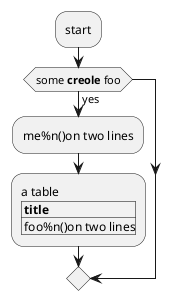 {
  "sha1": "tevjtmyh2njyt1mfp1sdg5kv7kwxpew",
  "insertion": {
    "when": "2024-06-04T17:28:46.124Z",
    "user": "plantuml@gmail.com"
  }
}
@startuml
:start;
if (some **creole** foo) then (yes)
  :me%n()on two lines;
  :a table
  |= title |
  | foo%n()on two lines|;
endif
@enduml
